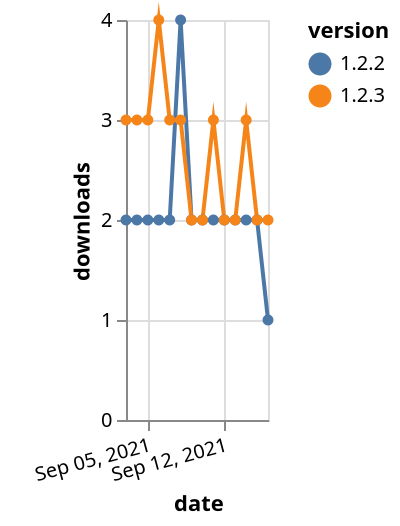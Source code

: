 {"$schema": "https://vega.github.io/schema/vega-lite/v5.json", "description": "A simple bar chart with embedded data.", "data": {"values": [{"date": "2021-09-03", "total": 707, "delta": 2, "version": "1.2.2"}, {"date": "2021-09-04", "total": 709, "delta": 2, "version": "1.2.2"}, {"date": "2021-09-05", "total": 711, "delta": 2, "version": "1.2.2"}, {"date": "2021-09-06", "total": 713, "delta": 2, "version": "1.2.2"}, {"date": "2021-09-07", "total": 715, "delta": 2, "version": "1.2.2"}, {"date": "2021-09-08", "total": 719, "delta": 4, "version": "1.2.2"}, {"date": "2021-09-09", "total": 721, "delta": 2, "version": "1.2.2"}, {"date": "2021-09-10", "total": 723, "delta": 2, "version": "1.2.2"}, {"date": "2021-09-11", "total": 725, "delta": 2, "version": "1.2.2"}, {"date": "2021-09-12", "total": 727, "delta": 2, "version": "1.2.2"}, {"date": "2021-09-13", "total": 729, "delta": 2, "version": "1.2.2"}, {"date": "2021-09-14", "total": 731, "delta": 2, "version": "1.2.2"}, {"date": "2021-09-15", "total": 733, "delta": 2, "version": "1.2.2"}, {"date": "2021-09-16", "total": 734, "delta": 1, "version": "1.2.2"}, {"date": "2021-09-03", "total": 273, "delta": 3, "version": "1.2.3"}, {"date": "2021-09-04", "total": 276, "delta": 3, "version": "1.2.3"}, {"date": "2021-09-05", "total": 279, "delta": 3, "version": "1.2.3"}, {"date": "2021-09-06", "total": 283, "delta": 4, "version": "1.2.3"}, {"date": "2021-09-07", "total": 286, "delta": 3, "version": "1.2.3"}, {"date": "2021-09-08", "total": 289, "delta": 3, "version": "1.2.3"}, {"date": "2021-09-09", "total": 291, "delta": 2, "version": "1.2.3"}, {"date": "2021-09-10", "total": 293, "delta": 2, "version": "1.2.3"}, {"date": "2021-09-11", "total": 296, "delta": 3, "version": "1.2.3"}, {"date": "2021-09-12", "total": 298, "delta": 2, "version": "1.2.3"}, {"date": "2021-09-13", "total": 300, "delta": 2, "version": "1.2.3"}, {"date": "2021-09-14", "total": 303, "delta": 3, "version": "1.2.3"}, {"date": "2021-09-15", "total": 305, "delta": 2, "version": "1.2.3"}, {"date": "2021-09-16", "total": 307, "delta": 2, "version": "1.2.3"}]}, "width": "container", "mark": {"type": "line", "point": {"filled": true}}, "encoding": {"x": {"field": "date", "type": "temporal", "timeUnit": "yearmonthdate", "title": "date", "axis": {"labelAngle": -15}}, "y": {"field": "delta", "type": "quantitative", "title": "downloads"}, "color": {"field": "version", "type": "nominal"}, "tooltip": {"field": "delta"}}}